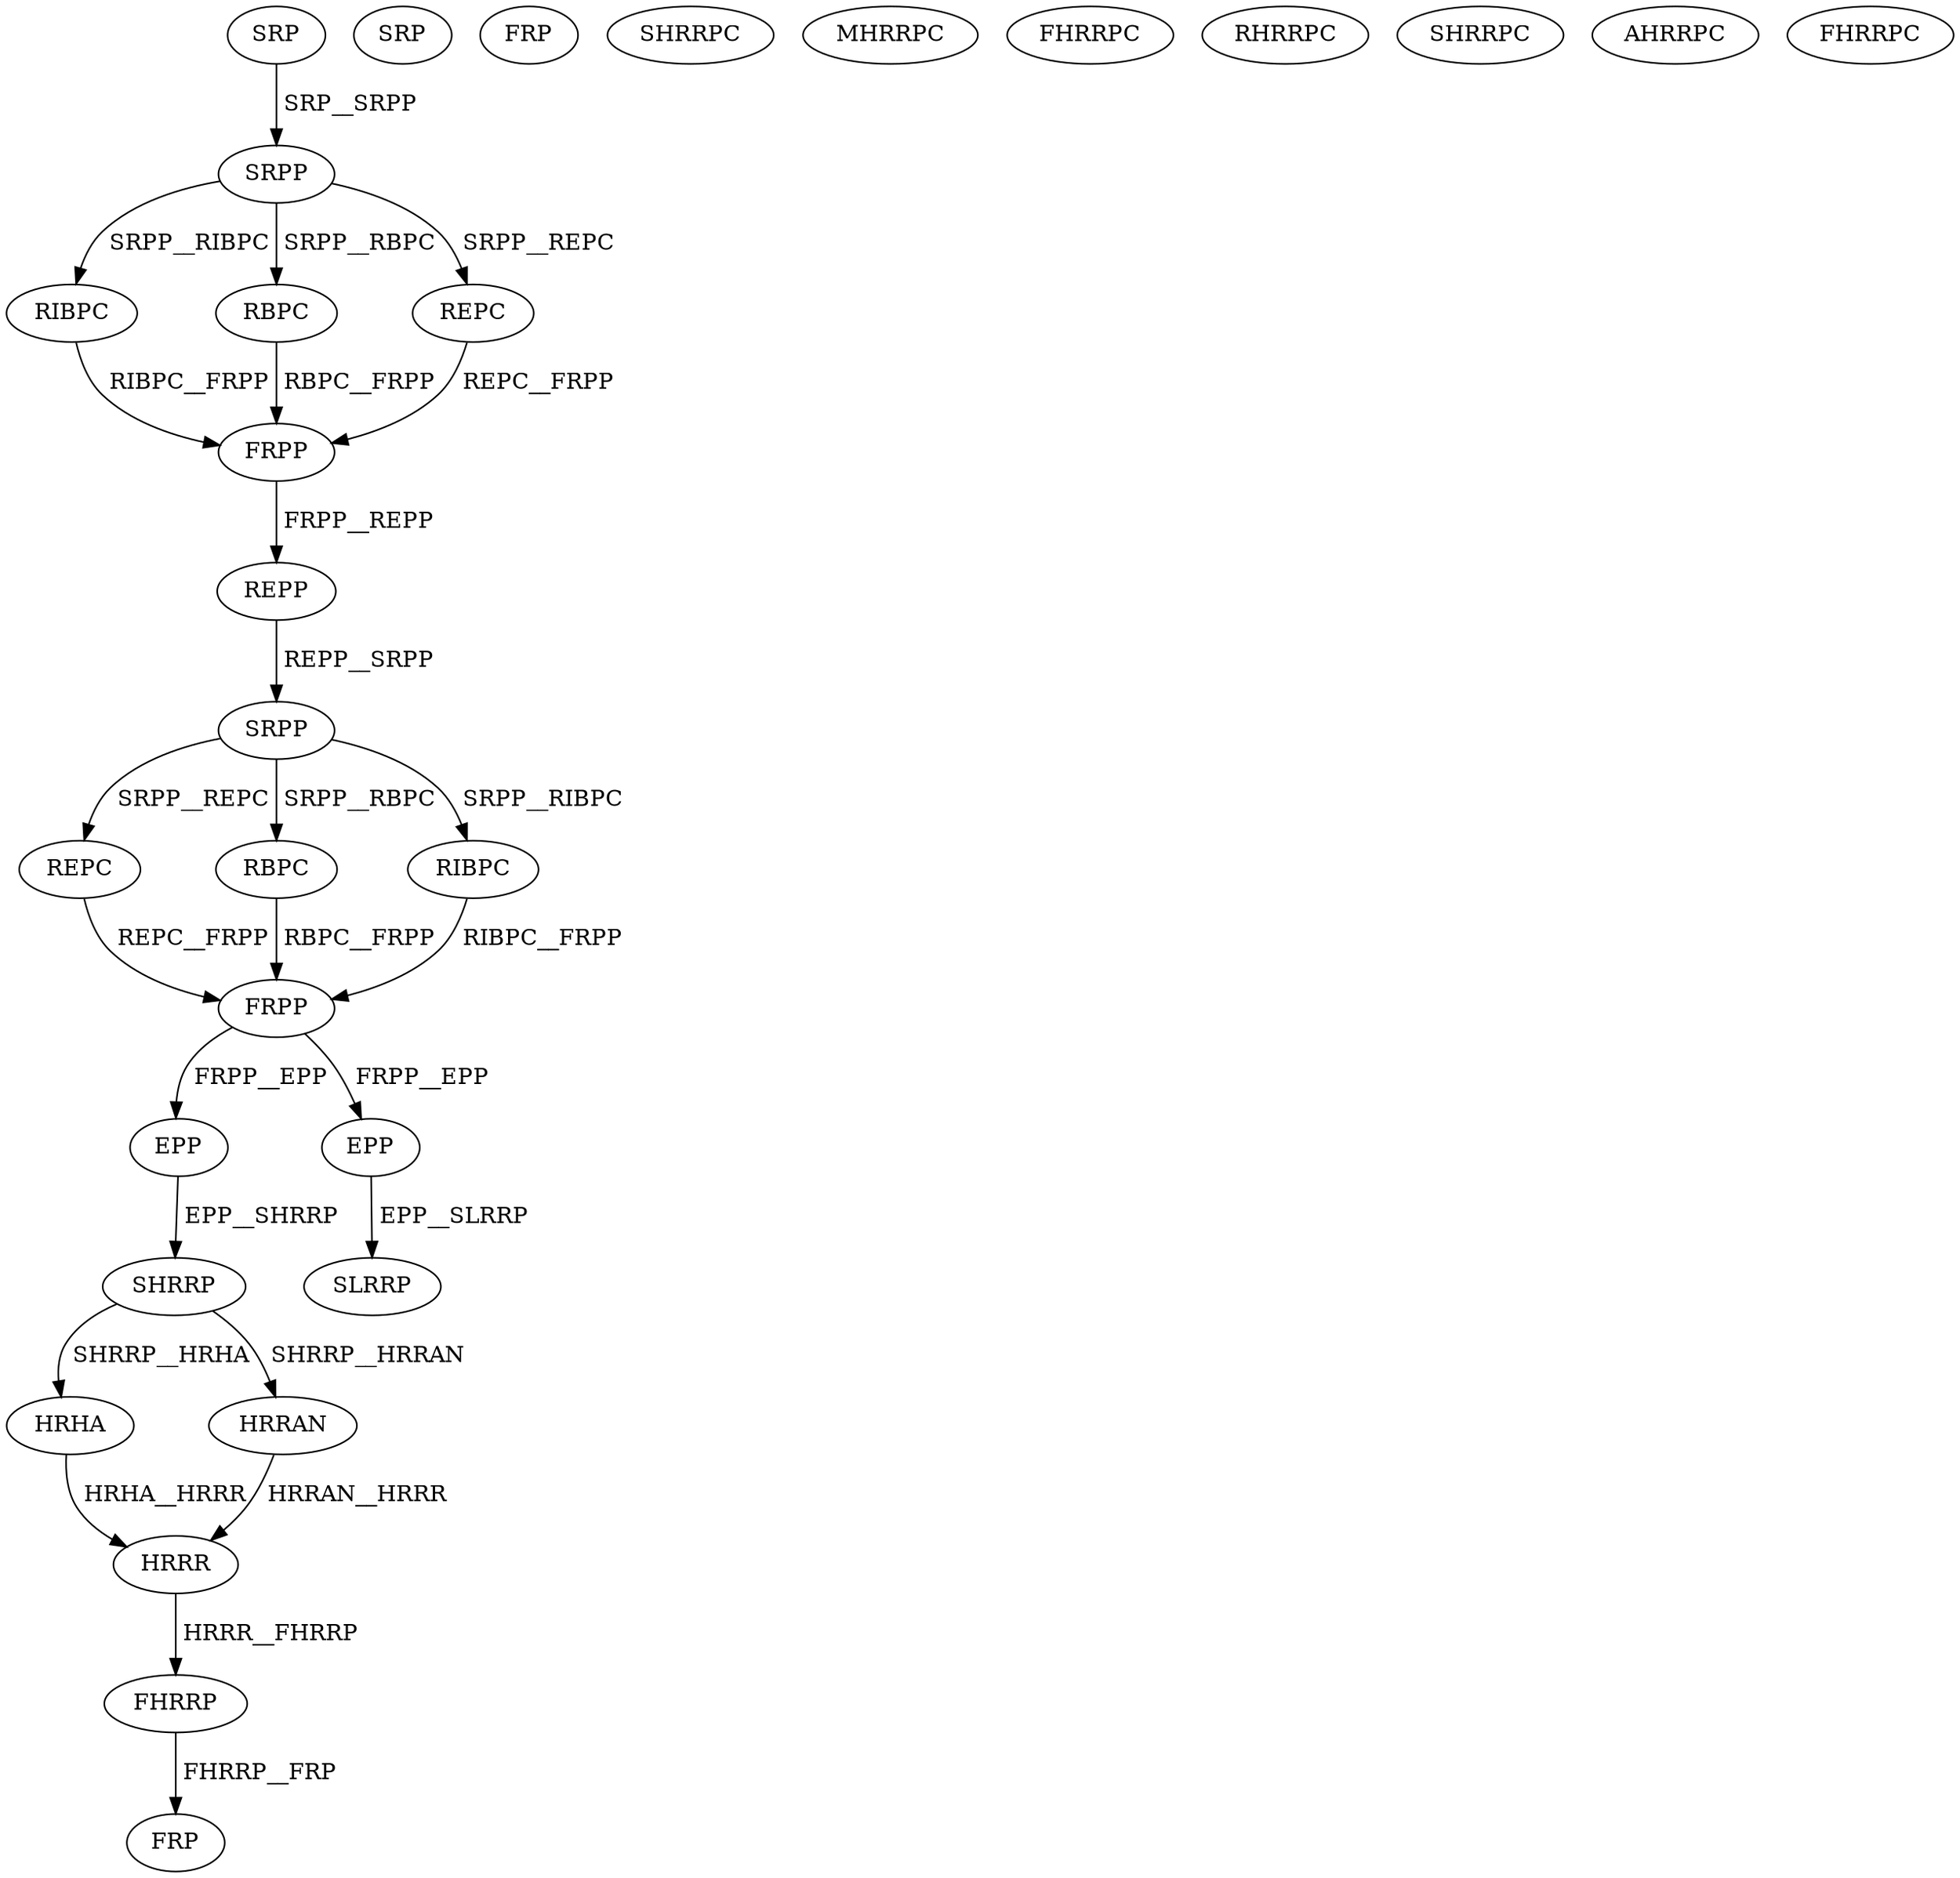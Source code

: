 digraph G { 
1 [label="SRP",color=black,fontcolor=black];
2 [label="SRPP",color=black,fontcolor=black];
3 [label="RIBPC",color=black,fontcolor=black];
4 [label="RBPC",color=black,fontcolor=black];
5 [label="REPC",color=black,fontcolor=black];
6 [label="FRPP",color=black,fontcolor=black];
7 [label="REPP",color=black,fontcolor=black];
8 [label="SRPP",color=black,fontcolor=black];
9 [label="REPC",color=black,fontcolor=black];
10 [label="RBPC",color=black,fontcolor=black];
11 [label="RIBPC",color=black,fontcolor=black];
12 [label="FRPP",color=black,fontcolor=black];
13 [label="EPP",color=black,fontcolor=black];
14 [label="SHRRP",color=black,fontcolor=black];
15 [label="SRP",color=black,fontcolor=black];
16 [label="FRP",color=black,fontcolor=black];
17 [label="HRHA",color=black,fontcolor=black];
18 [label="HRRAN",color=black,fontcolor=black];
19 [label="SHRRPC",color=black,fontcolor=black];
20 [label="MHRRPC",color=black,fontcolor=black];
21 [label="FHRRPC",color=black,fontcolor=black];
22 [label="RHRRPC",color=black,fontcolor=black];
23 [label="SHRRPC",color=black,fontcolor=black];
24 [label="AHRRPC",color=black,fontcolor=black];
25 [label="FHRRPC",color=black,fontcolor=black];
26 [label="HRRR",color=black,fontcolor=black];
27 [label="FHRRP",color=black,fontcolor=black];
28 [label="FRP",color=black,fontcolor=black];
29 [label="EPP",color=black,fontcolor=black];
30 [label="SLRRP",color=black,fontcolor=black];
1->2[label=" SRP__SRPP",color=black,fontcolor=black];
2->3[label=" SRPP__RIBPC",color=black,fontcolor=black];
2->4[label=" SRPP__RBPC",color=black,fontcolor=black];
2->5[label=" SRPP__REPC",color=black,fontcolor=black];
3->6[label=" RIBPC__FRPP",color=black,fontcolor=black];
4->6[label=" RBPC__FRPP",color=black,fontcolor=black];
5->6[label=" REPC__FRPP",color=black,fontcolor=black];
6->7[label=" FRPP__REPP",color=black,fontcolor=black];
7->8[label=" REPP__SRPP",color=black,fontcolor=black];
8->9[label=" SRPP__REPC",color=black,fontcolor=black];
8->10[label=" SRPP__RBPC",color=black,fontcolor=black];
8->11[label=" SRPP__RIBPC",color=black,fontcolor=black];
9->12[label=" REPC__FRPP",color=black,fontcolor=black];
10->12[label=" RBPC__FRPP",color=black,fontcolor=black];
11->12[label=" RIBPC__FRPP",color=black,fontcolor=black];
12->13[label=" FRPP__EPP",color=black,fontcolor=black];
12->29[label=" FRPP__EPP",color=black,fontcolor=black];
13->14[label=" EPP__SHRRP",color=black,fontcolor=black];
14->17[label=" SHRRP__HRHA",color=black,fontcolor=black];
14->18[label=" SHRRP__HRRAN",color=black,fontcolor=black];
17->26[label=" HRHA__HRRR",color=black,fontcolor=black];
18->26[label=" HRRAN__HRRR",color=black,fontcolor=black];
26->27[label=" HRRR__FHRRP",color=black,fontcolor=black];
27->28[label=" FHRRP__FRP",color=black,fontcolor=black];
29->30[label=" EPP__SLRRP",color=black,fontcolor=black];
}
